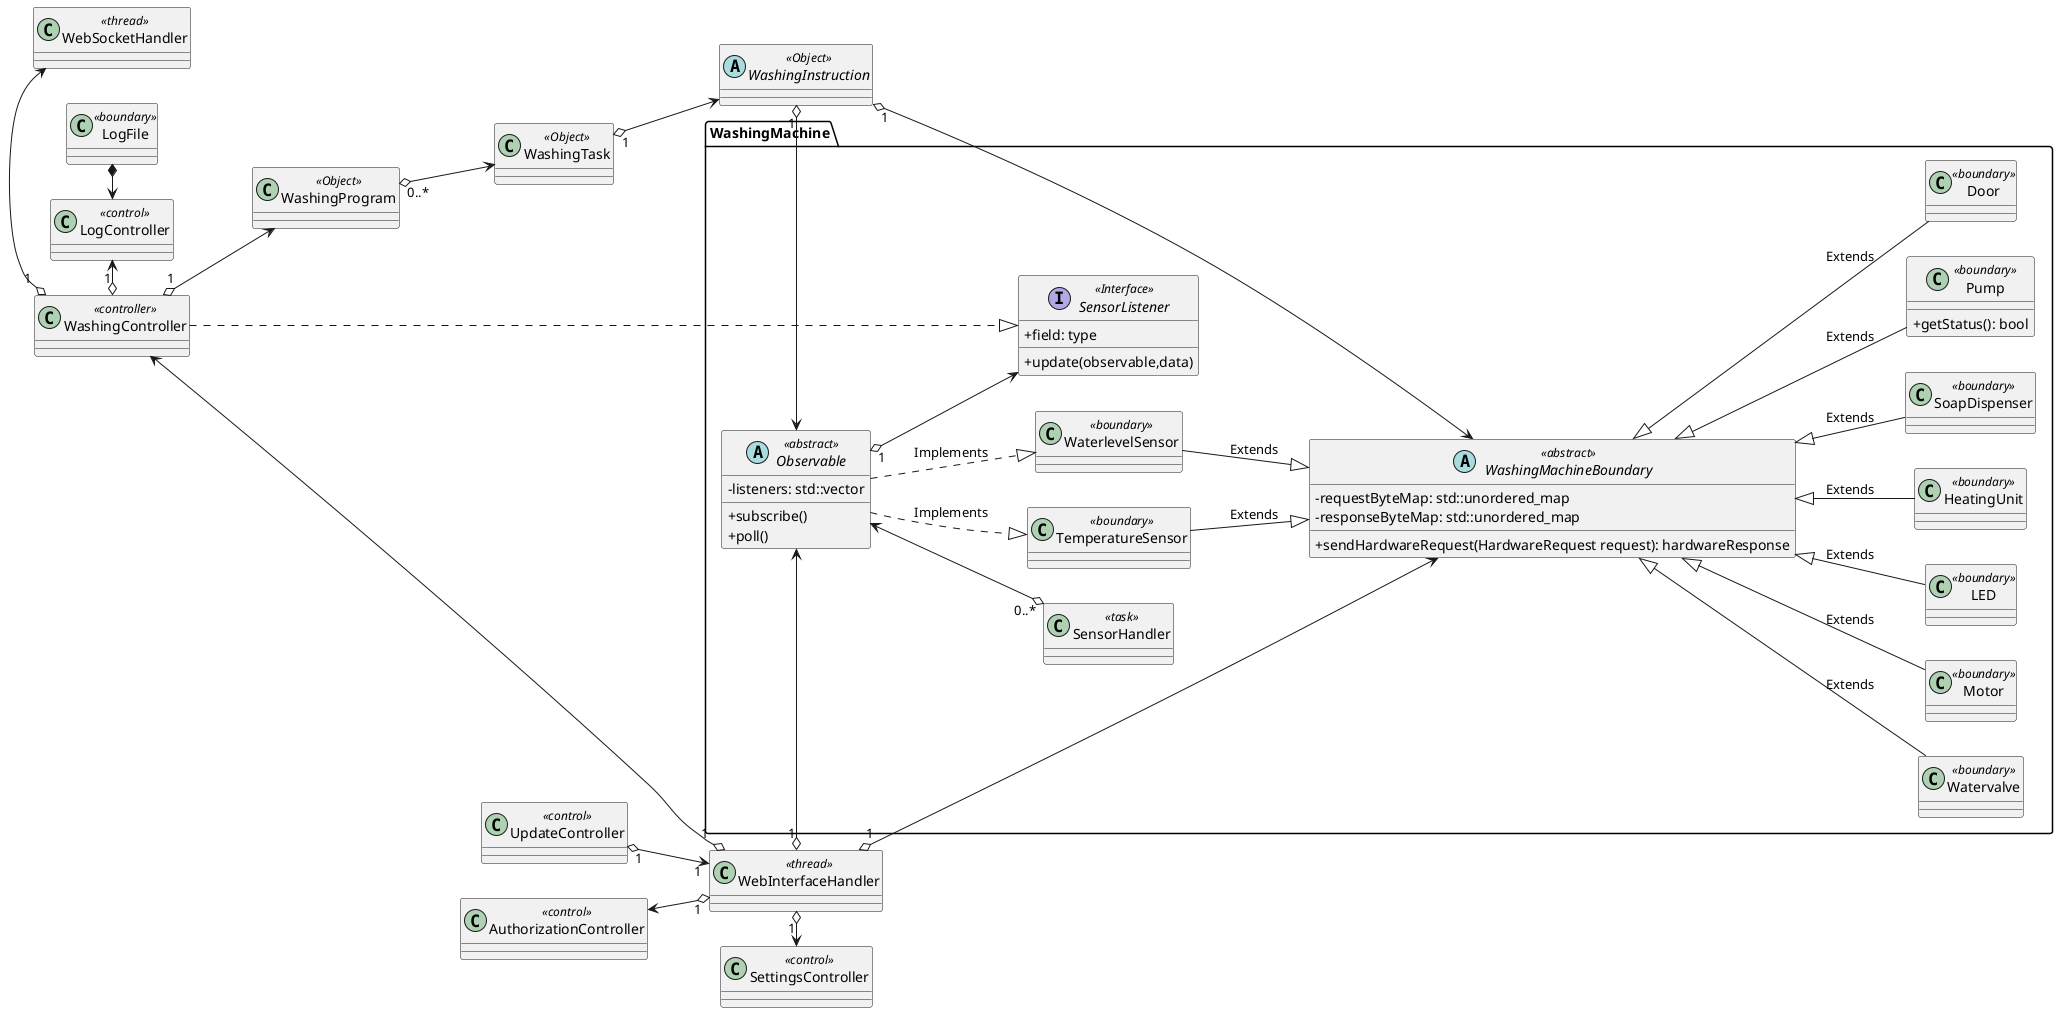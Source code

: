 @startuml
skinparam classAttributeIconSize 0
left to right direction

package WashingMachine {
	abstract class WashingMachineBoundary<<abstract>> {
		- requestByteMap: std::unordered_map
		- responseByteMap: std::unordered_map
		+ sendHardwareRequest(HardwareRequest request): hardwareResponse
	}

	abstract class Observable<<abstract>> {
		- listeners: std::vector
		+ subscribe()
		+ poll()
	}

	class SensorHandler<<task>>

	interface SensorListener<<Interface>> {
		+ field: type
		+ update(observable,data)
	}


	class Watervalve<<boundary>>
	class Motor<<boundary>>
	class LED<<boundary>>
	class HeatingUnit<<boundary>>
	class SoapDispenser<<boundary>>
	class Pump<<boundary>> {
		+ getStatus(): bool
	}
	class Door<<boundary>>

	class TemperatureSensor<<boundary>>
	class WaterlevelSensor<<boundary>>


	WashingMachineBoundary  <|--    Watervalve : Extends
	WashingMachineBoundary  <|--    Motor : Extends
	WashingMachineBoundary  <|--    LED : Extends
	WashingMachineBoundary  <|--    HeatingUnit : Extends
	WashingMachineBoundary  <|--    SoapDispenser : Extends
	WashingMachineBoundary  <|--    Pump : Extends
	WashingMachineBoundary  <|--    Door : Extends

	TemperatureSensor       --|>    WashingMachineBoundary : Extends
	WaterlevelSensor        --|>    WashingMachineBoundary : Extends

	Observable              ..|>    TemperatureSensor : Implements
	Observable              ..|>    WaterlevelSensor : Implements

	Observable              <--o "0..*"     SensorHandler
	Observable          "1" o-->            SensorListener
}

class UpdateController<<control>>
class WashingController<<controller>>
class AuthorizationController<<control>>
class WebInterfaceHandler<<thread>>
class SettingsController<<control>>

class WebSocketHandler<<thread>>

class LogController<<control>>
class LogFile<<boundary>>

class WashingProgram<<Object>>
class WashingTask<<Object>>
abstract class WashingInstruction<<Object>>


AuthorizationController   <--o "1"  WebInterfaceHandler
UpdateController      "1" o--> "1"  WebInterfaceHandler
WashingController         <--o "1"  WebInterfaceHandler
WebInterfaceHandler   "1" o->       SettingsController
WebInterfaceHandler   "1" o->       WashingMachineBoundary
WebInterfaceHandler   "1" o->       Observable

WebSocketHandler          <-o "1"   WashingController
LogController             <-o "1"   WashingController
	LogFile               *->       LogController

WashingController     "1" o-->      WashingProgram
WashingProgram     "0..*" o-->      WashingTask
WashingTask           "1" o-->      WashingInstruction
WashingInstruction    "1" o->       WashingMachineBoundary
WashingInstruction    "1" o->       Observable

WashingController         ..|>      SensorListener
@enduml

@startuml
skinparam classAttributeIconSize 0
left to right direction

package WashingMachine {
	abstract class WashingMachineBoundary<<abstract>> {
		- requestByteMap: std::unordered_map
		- responseByteMap: std::unordered_map
		+ sendHardwareRequest(HardwareRequest request): hardwareResponse
	}

	abstract class Observable<<abstract>> {
		- listeners: std::vector
		+ subscribe()
		+ poll()
	}

	interface SensorListener<<Interface>> {
		+ field: type
		+ update(observable,data)
	}
}

class UpdateController<<control>>
class WashingController<<controller>>
class AuthorizationController<<control>>
class WebInterfaceHandler<<thread>>
class SettingsController<<control>>

class WebSocketHandler<<thread>>

class LogController<<control>>
class LogFile<<boundary>>

class WashingProgram<<Object>>
class WashingTask<<Object>>
abstract class WashingInstruction<<Object>>


AuthorizationController   <--o "1"  WebInterfaceHandler
UpdateController      "1" o--> "1"  WebInterfaceHandler
WashingController         <--o "1"  WebInterfaceHandler
WebInterfaceHandler   "1" o->       SettingsController
WebInterfaceHandler   "1" o->       WashingMachineBoundary
WebInterfaceHandler   "1" o->       Observable

WebSocketHandler          <-o "1"   WashingController
WashingController     "1" o->       LogController
	LogController         *->       LogFile

WashingController     "1" o-->      WashingProgram
WashingProgram     "0..*" o-->      WashingTask
WashingTask           "1" o-->      WashingInstruction
WashingInstruction    "1" o->       WashingMachineBoundary
WashingInstruction    "1" o->       Observable

WashingController         ..|>      SensorListener
@enduml

@startuml
skinparam classAttributeIconSize 0
left to right direction

package WashingMachine {
	abstract class WashingMachineBoundary<<abstract>> {
		- requestByteMap: std::unordered_map
		- responseByteMap: std::unordered_map
		+ sendHardwareRequest(HardwareRequest request): hardwareResponse
	}

	abstract class Observable<<abstract>> {
		- listeners: std::vector
		+ subscribe()
		+ poll()
	}

	class SensorHandler<<task>>

	interface SensorListener<<Interface>> {
		+ field: type
		+ update(observable,data)
	}

	class Watervalve<<boundary>>
	class Motor<<boundary>>
	class LED<<boundary>>
	class HeatingUnit<<boundary>>
	class SoapDispenser<<boundary>>
	class Pump<<boundary>> {
		+ getStatus(): bool
	}
	class Door<<boundary>>

	class TemperatureSensor<<boundary>>
	class WaterlevelSensor<<boundary>>


	WashingMachineBoundary  <|--    Watervalve : Extends
	WashingMachineBoundary  <|--    Motor : Extends
	WashingMachineBoundary  <|--    LED : Extends
	WashingMachineBoundary  <|--    HeatingUnit : Extends
	WashingMachineBoundary  <|--    SoapDispenser : Extends
	WashingMachineBoundary  <|--    Pump : Extends
	WashingMachineBoundary  <|--    Door : Extends

	TemperatureSensor       <|--    WashingMachineBoundary : Extends
	WaterlevelSensor        <|--    WashingMachineBoundary : Extends

	Observable              ..|>    TemperatureSensor : Implements
	Observable              ..|>    WaterlevelSensor : Implements

	Observable              <--o "0..*"     SensorHandler
	Observable          "1" o-->            SensorListener
}
@enduml
@startuml
skinparam classAttributeIconSize 0
left to right direction

package WashingMachine{
    Class UARTHandler
    Class UARTUser
    Class Observable <<Abstract>>
    Class SensorHandler
    Class SensorListener <<Interface>>
    Class SignalLed <<Boundary>>
    Class SoapDispenser <<Boundary>>
    Class WaterValve <<Boundary>>
    Class Door <<Boundary>>
    Class HeatingUnit <<Boundary>>
    Class Motor <<Boundary>>
    Class Pump <<Boundary>>
    Class TemperatureSensor <<Boundary>>
    Class WaterLevelSensor <<Boundary>>
    Class WashingMachine

    UARTUser <|-- UARTHandler : Extends
    WashingMachine *-- SignalLed
    WashingMachine *-- SoapDispenser
    WashingMachine *-- WaterValve
    WashingMachine *-- Door
    WashingMachine *-- HeatingUnit
    WashingMachine *-- Motor
    WashingMachine *-- Pump
    WashingMachine *-- TemperatureSensor
    WashingMachine *-- WaterLevelSensor

	Observable <-o SensorHandler
	Observable o-- SensorListener

	WaterLevelSensor --|> Observable : Extends
	TemperatureSensor --|> Observable : Extends

    UARTHandler o-- WashingMachine
    UARTHandler o-- SignalLed
    UARTHandler o-- SoapDispenser
    UARTHandler o-- WaterValve
    UARTHandler o-- Door
    UARTHandler o-- HeatingUnit
    UARTHandler o-- Motor
    UARTHandler o-- Pump
    UARTHandler o-- TemperatureSensor
    UARTHandler o-- WaterLevelSensor
}

package washingInstructions{
    Class AddSoapInstruction
    Class SetDoorLockInstruction
    Class SetRPMInstruction
    Class SetTemperatureInstruction
    Class SetWaterLevelInstruction
    Class WaitTimeInstruction
}
    Class WashingInstruction
    Class LogController<<Controller>>
    Class TemperatureRegulator<<Interface>>
    Class WashingController<<Controller>>
    Class WashingProgram
    Class WashingTask
    Class WaterLevelController<<Controller>>
    Class WaterLevelRegulator<<Interface>>
    Class TemperatureController<<Controller>>

    WaterLevelController o-- Pump
    WaterLevelController o-- WaterValve
    WaterLevelController o-- SensorListener
    WaterLevelController o-- UARTUser
    WaterLevelRegulator <|-- WaterLevelController : Extends

    TemperatureController o-- HeatingUnit
    TemperatureController o-- SensorListener
    TemperatureController o-- UARTUser
    TemperatureRegulator <|-- TemperatureController : Extends

    UARTUser --o WashingInstruction
    WashingProgram o- WashingTask
    WashingTask o- WashingInstruction
    WashingController o- WashingProgram
    WashingController o-- LogController

    WashingInstruction <|-- AddSoapInstruction :Extends
    WashingInstruction <|-- SetDoorLockInstruction :Extends
    WashingInstruction <|-- SetRPMInstruction :Extends
    WashingInstruction <|-- SetTemperatureInstruction :Extends
    WashingInstruction <|-- SetWaterLevelInstruction :Extends
    WashingInstruction <|-- WaitTimeInstruction :Extends

    AddSoapInstruction o-- SoapDispenser
    SetDoorLockInstruction o-- Door
    SetRPMInstruction o-- Motor
    SetTemperatureInstruction o-- TemperatureController
    SetWaterLevelInstruction o-- WaterLevelController

@enduml
